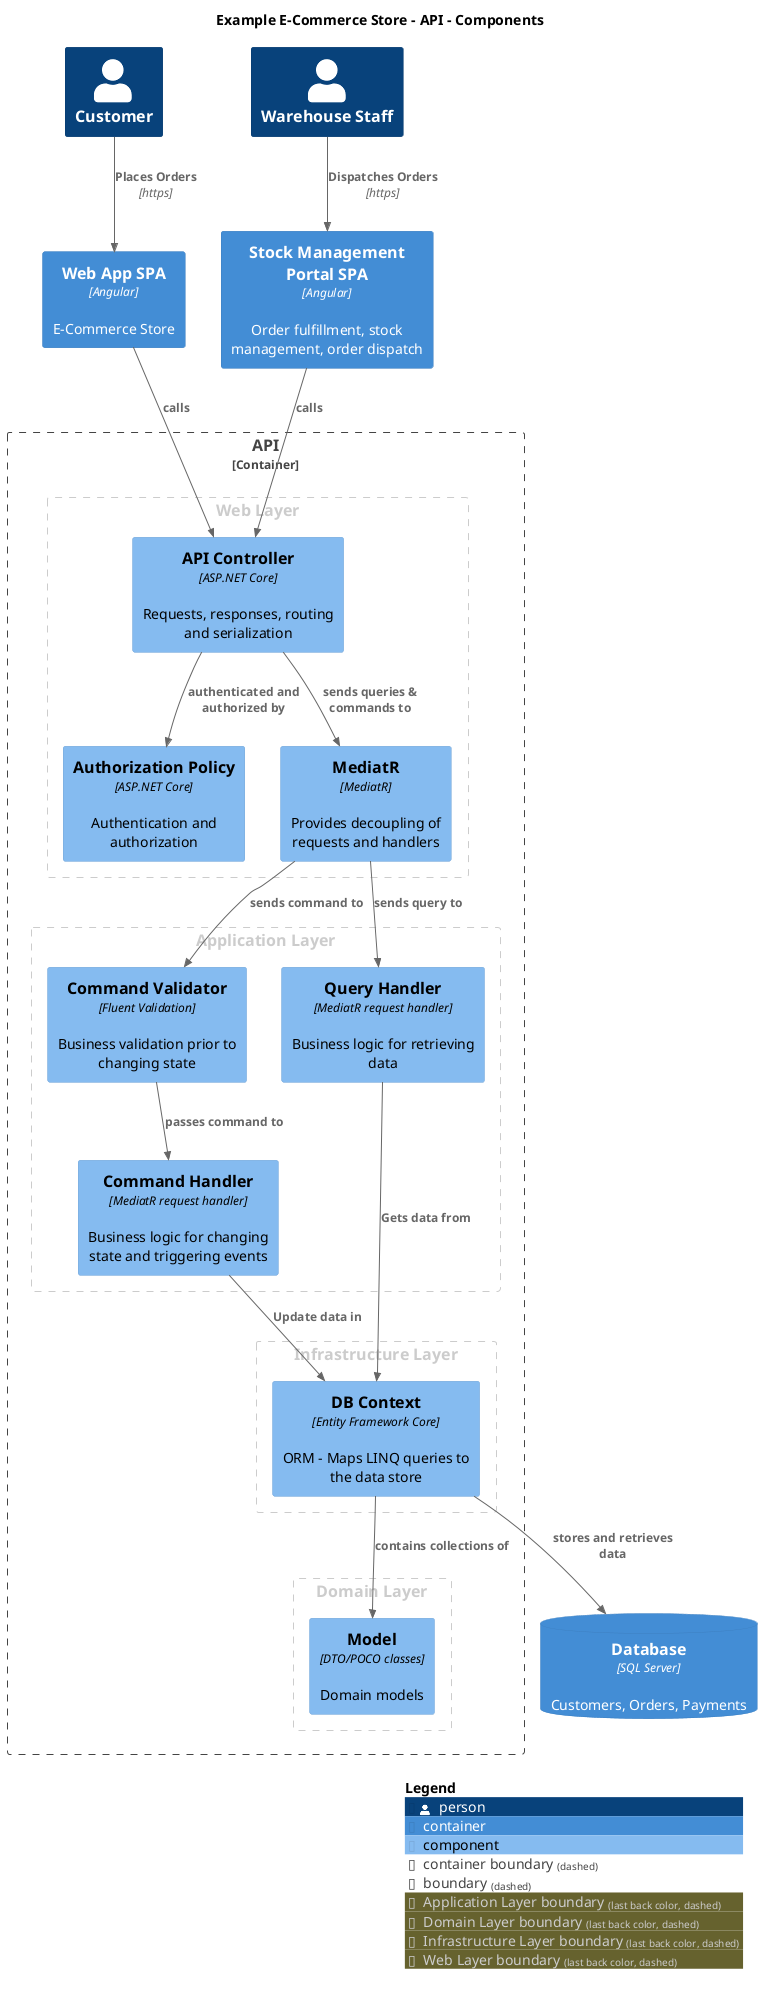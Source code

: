 @startuml
set separator none
title Example E-Commerce Store - API - Components

top to bottom direction

!include <C4/C4>
!include <C4/C4_Context>
!include <C4/C4_Container>
!include <C4/C4_Component>

Person(Customer, "Customer", $descr="", $tags="", $link="")
Person(WarehouseStaff, "Warehouse Staff", $descr="", $tags="", $link="")
Container(ExampleECommerceStore.WebAppSPA, "Web App SPA", $techn="Angular", $descr="E-Commerce Store", $tags="", $link="")
Container(ExampleECommerceStore.StockManagementPortalSPA, "Stock Management Portal SPA", $techn="Angular", $descr="Order fulfillment, stock management, order dispatch", $tags="", $link="")
ContainerDb(ExampleECommerceStore.Database, "Database", $techn="SQL Server", $descr="Customers, Orders, Payments", $tags="", $link="")

Container_Boundary("ExampleECommerceStore.API_boundary", "API", $tags="") {
  AddBoundaryTag("Application Layer", $borderColor="#cccccc", $fontColor="#cccccc", $borderStyle="dashed")
  Boundary(group_1, "Application Layer", $tags="Application Layer") {
    Component(ExampleECommerceStore.API.CommandHandler, "Command Handler", $techn="MediatR request handler", $descr="Business logic for changing state and triggering events", $tags="", $link="")
    Component(ExampleECommerceStore.API.QueryHandler, "Query Handler", $techn="MediatR request handler", $descr="Business logic for retrieving data", $tags="", $link="")
    Component(ExampleECommerceStore.API.CommandValidator, "Command Validator", $techn="Fluent Validation", $descr="Business validation prior to changing state", $tags="", $link="")
  }

  AddBoundaryTag("Domain Layer", $borderColor="#cccccc", $fontColor="#cccccc", $borderStyle="dashed")
  Boundary(group_2, "Domain Layer", $tags="Domain Layer") {
    Component(ExampleECommerceStore.API.Model, "Model", $techn="DTO/POCO classes", $descr="Domain models", $tags="", $link="")
  }

  AddBoundaryTag("Infrastructure Layer", $borderColor="#cccccc", $fontColor="#cccccc", $borderStyle="dashed")
  Boundary(group_3, "Infrastructure Layer", $tags="Infrastructure Layer") {
    Component(ExampleECommerceStore.API.DBContext, "DB Context", $techn="Entity Framework Core", $descr="ORM - Maps LINQ queries to the data store", $tags="", $link="")
  }

  AddBoundaryTag("Web Layer", $borderColor="#cccccc", $fontColor="#cccccc", $borderStyle="dashed")
  Boundary(group_4, "Web Layer", $tags="Web Layer") {
    Component(ExampleECommerceStore.API.AuthorizationPolicy, "Authorization Policy", $techn="ASP.NET Core", $descr="Authentication and authorization", $tags="", $link="")
    Component(ExampleECommerceStore.API.APIController, "API Controller", $techn="ASP.NET Core", $descr="Requests, responses, routing and serialization", $tags="", $link="")
    Component(ExampleECommerceStore.API.MediatR, "MediatR", $techn="MediatR", $descr="Provides decoupling of requests and handlers", $tags="", $link="")
  }

}

Rel(Customer, ExampleECommerceStore.WebAppSPA, "Places Orders", $techn="https", $tags="", $link="")
Rel(WarehouseStaff, ExampleECommerceStore.StockManagementPortalSPA, "Dispatches Orders", $techn="https", $tags="", $link="")
Rel(ExampleECommerceStore.API.DBContext, ExampleECommerceStore.Database, "stores and retrieves data", $techn="", $tags="", $link="")
Rel(ExampleECommerceStore.WebAppSPA, ExampleECommerceStore.API.APIController, "calls", $techn="", $tags="", $link="")
Rel(ExampleECommerceStore.StockManagementPortalSPA, ExampleECommerceStore.API.APIController, "calls", $techn="", $tags="", $link="")
Rel(ExampleECommerceStore.API.APIController, ExampleECommerceStore.API.AuthorizationPolicy, "authenticated and authorized by", $techn="", $tags="", $link="")
Rel(ExampleECommerceStore.API.APIController, ExampleECommerceStore.API.MediatR, "sends queries & commands to", $techn="", $tags="", $link="")
Rel(ExampleECommerceStore.API.MediatR, ExampleECommerceStore.API.QueryHandler, "sends query to", $techn="", $tags="", $link="")
Rel(ExampleECommerceStore.API.MediatR, ExampleECommerceStore.API.CommandValidator, "sends command to", $techn="", $tags="", $link="")
Rel(ExampleECommerceStore.API.CommandValidator, ExampleECommerceStore.API.CommandHandler, "passes command to", $techn="", $tags="", $link="")
Rel(ExampleECommerceStore.API.QueryHandler, ExampleECommerceStore.API.DBContext, "Gets data from", $techn="", $tags="", $link="")
Rel(ExampleECommerceStore.API.CommandHandler, ExampleECommerceStore.API.DBContext, "Update data in", $techn="", $tags="", $link="")
Rel(ExampleECommerceStore.API.DBContext, ExampleECommerceStore.API.Model, "contains collections of", $techn="", $tags="", $link="")

SHOW_LEGEND(true)
@enduml